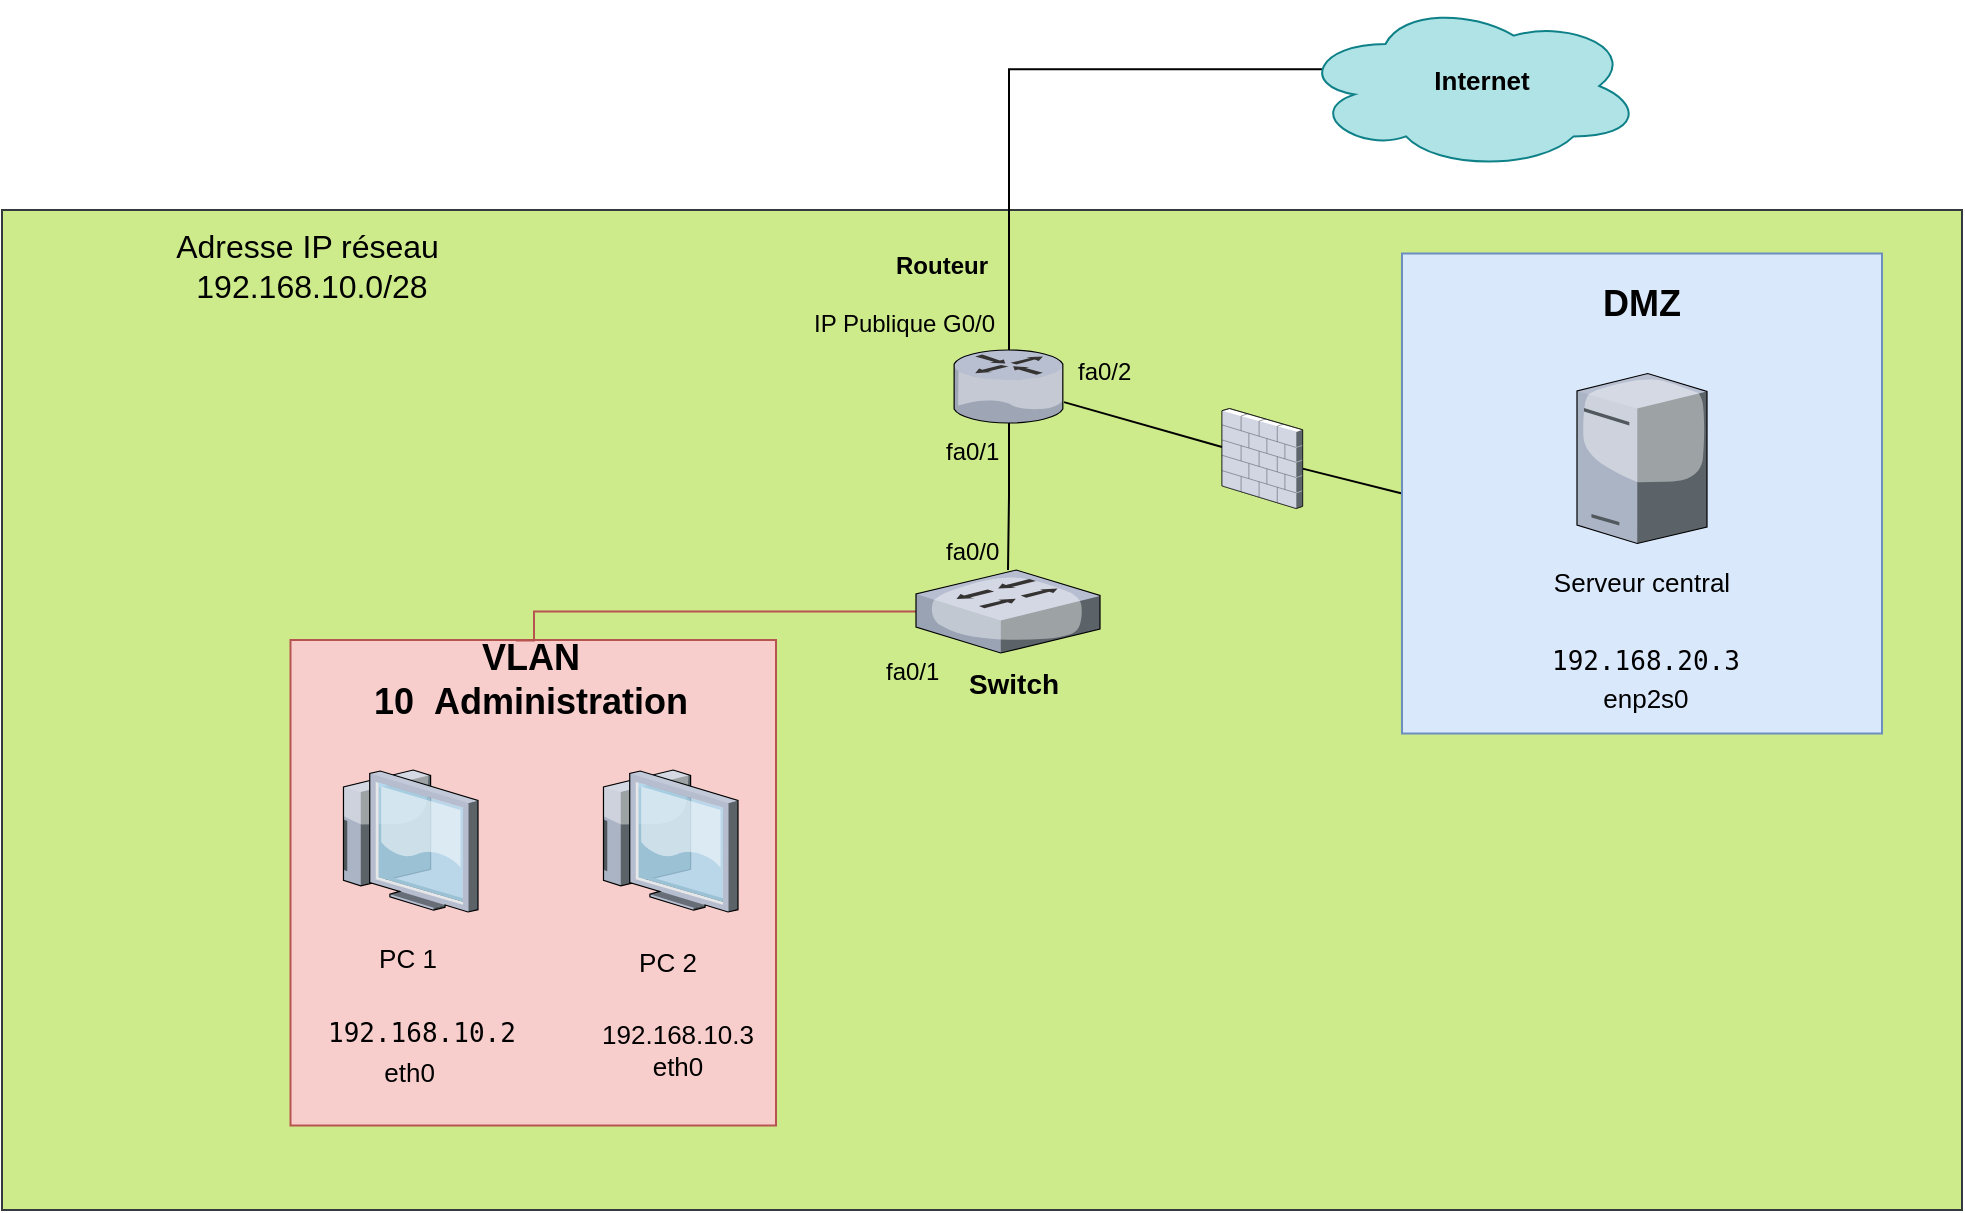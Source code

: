 <mxfile version="27.0.5">
  <diagram name="Page-1" id="jhf09ls7IOTQYogmO61J">
    <mxGraphModel dx="717" dy="1775" grid="1" gridSize="10" guides="1" tooltips="1" connect="1" arrows="1" fold="1" page="1" pageScale="1" pageWidth="827" pageHeight="1169" math="0" shadow="0">
      <root>
        <mxCell id="0" />
        <mxCell id="1" parent="0" />
        <mxCell id="uptyACYF9q1GfJ_68p10-8" value="" style="rounded=0;whiteSpace=wrap;html=1;shadow=0;strokeColor=#36393d;fillColor=#cdeb8b;" parent="1" vertex="1">
          <mxGeometry x="10" y="-20" width="980" height="500" as="geometry" />
        </mxCell>
        <mxCell id="uptyACYF9q1GfJ_68p10-11" value="" style="whiteSpace=wrap;html=1;aspect=fixed;strokeColor=#b85450;fillColor=#f8cecc;" parent="1" vertex="1">
          <mxGeometry x="154.25" y="195" width="242.75" height="242.75" as="geometry" />
        </mxCell>
        <mxCell id="yxZzJRFGtM7eDR7PXihF-28" style="edgeStyle=orthogonalEdgeStyle;rounded=0;orthogonalLoop=1;jettySize=auto;html=1;exitX=0.07;exitY=0.4;exitDx=0;exitDy=0;exitPerimeter=0;endArrow=none;startFill=0;" parent="1" source="uptyACYF9q1GfJ_68p10-2" target="uptyACYF9q1GfJ_68p10-5" edge="1">
          <mxGeometry relative="1" as="geometry" />
        </mxCell>
        <mxCell id="uptyACYF9q1GfJ_68p10-2" value="" style="ellipse;shape=cloud;whiteSpace=wrap;html=1;fillColor=#b0e3e6;strokeColor=#0e8088;" parent="1" vertex="1">
          <mxGeometry x="659" y="-124" width="171" height="84" as="geometry" />
        </mxCell>
        <mxCell id="uptyACYF9q1GfJ_68p10-4" value="Routeur" style="text;html=1;align=center;verticalAlign=middle;whiteSpace=wrap;rounded=0;fontStyle=1" parent="1" vertex="1">
          <mxGeometry x="450" y="-7" width="60" height="30" as="geometry" />
        </mxCell>
        <mxCell id="yxZzJRFGtM7eDR7PXihF-13" value="" style="edgeStyle=orthogonalEdgeStyle;rounded=0;orthogonalLoop=1;jettySize=auto;html=1;verticalAlign=bottom;endArrow=none;startFill=0;" parent="1" source="uptyACYF9q1GfJ_68p10-5" target="uptyACYF9q1GfJ_68p10-6" edge="1">
          <mxGeometry relative="1" as="geometry" />
        </mxCell>
        <mxCell id="uptyACYF9q1GfJ_68p10-5" value="" style="verticalLabelPosition=bottom;sketch=0;aspect=fixed;html=1;verticalAlign=top;strokeColor=none;align=center;outlineConnect=0;shape=mxgraph.citrix.router;" parent="1" vertex="1">
          <mxGeometry x="486" y="50" width="55" height="36.5" as="geometry" />
        </mxCell>
        <mxCell id="yxZzJRFGtM7eDR7PXihF-23" style="edgeStyle=orthogonalEdgeStyle;rounded=0;orthogonalLoop=1;jettySize=auto;html=1;fillColor=#f8cecc;strokeColor=#B85450;entryX=0.464;entryY=0.001;entryDx=0;entryDy=0;entryPerimeter=0;endArrow=none;startFill=0;" parent="1" source="uptyACYF9q1GfJ_68p10-6" target="uptyACYF9q1GfJ_68p10-11" edge="1">
          <mxGeometry relative="1" as="geometry">
            <mxPoint x="295" y="240" as="targetPoint" />
            <Array as="points">
              <mxPoint x="276" y="181" />
              <mxPoint x="276" y="195" />
            </Array>
          </mxGeometry>
        </mxCell>
        <mxCell id="uptyACYF9q1GfJ_68p10-6" value="" style="verticalLabelPosition=bottom;sketch=0;aspect=fixed;html=1;verticalAlign=top;strokeColor=none;align=center;outlineConnect=0;shape=mxgraph.citrix.switch;" parent="1" vertex="1">
          <mxGeometry x="467" y="160" width="92" height="41.5" as="geometry" />
        </mxCell>
        <mxCell id="uptyACYF9q1GfJ_68p10-7" value="&lt;font&gt;Internet&lt;/font&gt;" style="text;html=1;align=center;verticalAlign=middle;whiteSpace=wrap;rounded=0;fontSize=13;fontStyle=1" parent="1" vertex="1">
          <mxGeometry x="720" y="-100" width="60" height="30" as="geometry" />
        </mxCell>
        <mxCell id="4uVbBjbMs5XL2IGZlxIM-5" style="edgeStyle=none;curved=1;rounded=0;orthogonalLoop=1;jettySize=auto;html=1;exitX=0;exitY=0.5;exitDx=0;exitDy=0;fontSize=12;startSize=8;endSize=8;endArrow=none;startFill=0;" edge="1" parent="1" source="yxZzJRFGtM7eDR7PXihF-3" target="4uVbBjbMs5XL2IGZlxIM-2">
          <mxGeometry relative="1" as="geometry" />
        </mxCell>
        <mxCell id="yxZzJRFGtM7eDR7PXihF-3" value="" style="whiteSpace=wrap;html=1;aspect=fixed;fillColor=#dae8fc;strokeColor=#6c8ebf;" parent="1" vertex="1">
          <mxGeometry x="710" y="1.75" width="240" height="240" as="geometry" />
        </mxCell>
        <mxCell id="yxZzJRFGtM7eDR7PXihF-4" value="&lt;font style=&quot;font-size: 18px;&quot;&gt;VLAN 10&amp;nbsp;&amp;nbsp;&lt;/font&gt;&lt;span style=&quot;font-size: 18px; background-color: transparent; color: light-dark(rgb(0, 0, 0), rgb(255, 255, 255));&quot;&gt;Administration&lt;/span&gt;" style="text;strokeColor=none;align=center;fillColor=none;html=1;verticalAlign=middle;whiteSpace=wrap;rounded=0;fontStyle=1" parent="1" vertex="1">
          <mxGeometry x="168" y="200" width="212.5" height="30" as="geometry" />
        </mxCell>
        <mxCell id="yxZzJRFGtM7eDR7PXihF-5" value="&lt;span style=&quot;font-size: 18px; background-color: transparent; color: light-dark(rgb(0, 0, 0), rgb(255, 255, 255));&quot;&gt;DMZ&lt;/span&gt;" style="text;strokeColor=none;align=center;fillColor=none;html=1;verticalAlign=middle;whiteSpace=wrap;rounded=0;fontStyle=1" parent="1" vertex="1">
          <mxGeometry x="740" y="11.75" width="180" height="30" as="geometry" />
        </mxCell>
        <mxCell id="yxZzJRFGtM7eDR7PXihF-10" value="" style="verticalLabelPosition=bottom;sketch=0;aspect=fixed;html=1;verticalAlign=top;strokeColor=none;align=center;outlineConnect=0;shape=mxgraph.citrix.tower_server;" parent="1" vertex="1">
          <mxGeometry x="797.5" y="61.75" width="65" height="85" as="geometry" />
        </mxCell>
        <mxCell id="yxZzJRFGtM7eDR7PXihF-16" value="" style="verticalLabelPosition=bottom;sketch=0;aspect=fixed;html=1;verticalAlign=top;strokeColor=none;align=center;outlineConnect=0;shape=mxgraph.citrix.thin_client;" parent="1" vertex="1">
          <mxGeometry x="177" y="260" width="71" height="71" as="geometry" />
        </mxCell>
        <mxCell id="83VA1FHLOg1mapcQ4TMc-15" value="&lt;table&gt;&lt;tbody&gt;&lt;tr&gt;&lt;td data-col-size=&quot;sm&quot; data-end=&quot;1533&quot; data-start=&quot;1508&quot;&gt;&lt;/td&gt;&lt;/tr&gt;&lt;/tbody&gt;&lt;/table&gt;&lt;table&gt;&lt;tbody&gt;&lt;tr&gt;&lt;td data-col-size=&quot;sm&quot; data-end=&quot;1556&quot; data-start=&quot;1533&quot;&gt;&lt;code data-end=&quot;1549&quot; data-start=&quot;1535&quot;&gt;&lt;font&gt;192.168.10.2&lt;/font&gt;&lt;/code&gt;&lt;/td&gt;&lt;/tr&gt;&lt;/tbody&gt;&lt;/table&gt;&amp;nbsp;&lt;span style=&quot;font-size: 14px;&quot;&gt;&amp;nbsp;&amp;nbsp;&lt;/span&gt;&lt;span style=&quot;font-size: 14px; white-space: pre;&quot;&gt;&#x9;&lt;/span&gt;&lt;span style=&quot;color: light-dark(rgb(0, 0, 0), rgb(255, 255, 255)); background-color: transparent;&quot;&gt;&lt;font&gt;eth0&lt;/font&gt;&lt;/span&gt;" style="text;whiteSpace=wrap;html=1;fontSize=13;" parent="1" vertex="1">
          <mxGeometry x="168" y="367.5" width="120" height="50" as="geometry" />
        </mxCell>
        <mxCell id="83VA1FHLOg1mapcQ4TMc-18" value="&lt;table&gt;&lt;tbody&gt;&lt;tr&gt;&lt;td data-col-size=&quot;sm&quot; data-end=&quot;1827&quot; data-start=&quot;1799&quot;&gt;&lt;/td&gt;&lt;/tr&gt;&lt;/tbody&gt;&lt;/table&gt;&lt;table&gt;&lt;tbody&gt;&lt;tr&gt;&lt;td style=&quot;text-align: center;&quot; data-end=&quot;1847&quot; data-start=&quot;1827&quot; data-col-size=&quot;sm&quot;&gt;&lt;code data-end=&quot;1843&quot; data-start=&quot;1829&quot;&gt;192.168.20.3&lt;/code&gt;&lt;/td&gt;&lt;/tr&gt;&lt;/tbody&gt;&lt;/table&gt;&lt;div style=&quot;text-align: center;&quot;&gt;&lt;span style=&quot;background-color: transparent; color: light-dark(rgb(0, 0, 0), rgb(255, 255, 255));&quot;&gt;enp2s0&lt;/span&gt;&lt;/div&gt;" style="text;whiteSpace=wrap;html=1;fontSize=13;" parent="1" vertex="1">
          <mxGeometry x="780" y="181.75" width="100" height="50" as="geometry" />
        </mxCell>
        <mxCell id="83VA1FHLOg1mapcQ4TMc-19" value="IP Publique G0/0" style="text;whiteSpace=wrap;html=1;" parent="1" vertex="1">
          <mxGeometry x="414" y="23" width="100" height="40" as="geometry" />
        </mxCell>
        <mxCell id="83VA1FHLOg1mapcQ4TMc-20" value="fa0/1" style="text;whiteSpace=wrap;html=1;" parent="1" vertex="1">
          <mxGeometry x="480" y="86.5" width="50" height="40" as="geometry" />
        </mxCell>
        <mxCell id="83VA1FHLOg1mapcQ4TMc-22" value="" style="verticalLabelPosition=bottom;sketch=0;aspect=fixed;html=1;verticalAlign=top;strokeColor=none;align=center;outlineConnect=0;shape=mxgraph.citrix.thin_client;" parent="1" vertex="1">
          <mxGeometry x="307" y="260" width="71" height="71" as="geometry" />
        </mxCell>
        <mxCell id="83VA1FHLOg1mapcQ4TMc-23" value="192.168.10.3&lt;div&gt;eth0&lt;/div&gt;" style="text;strokeColor=none;fillColor=none;html=1;align=center;verticalAlign=middle;whiteSpace=wrap;rounded=0;fontSize=13;" parent="1" vertex="1">
          <mxGeometry x="318" y="384.5" width="60" height="30" as="geometry" />
        </mxCell>
        <mxCell id="83VA1FHLOg1mapcQ4TMc-29" value="Switch" style="text;html=1;align=center;verticalAlign=middle;whiteSpace=wrap;rounded=0;fontSize=14;fontStyle=1" parent="1" vertex="1">
          <mxGeometry x="486" y="202" width="60" height="30" as="geometry" />
        </mxCell>
        <mxCell id="83VA1FHLOg1mapcQ4TMc-30" value="fa0/0" style="text;whiteSpace=wrap;html=1;" parent="1" vertex="1">
          <mxGeometry x="480" y="137" width="50" height="40" as="geometry" />
        </mxCell>
        <mxCell id="83VA1FHLOg1mapcQ4TMc-31" value="fa0/1" style="text;whiteSpace=wrap;html=1;" parent="1" vertex="1">
          <mxGeometry x="450" y="197" width="50" height="40" as="geometry" />
        </mxCell>
        <mxCell id="83VA1FHLOg1mapcQ4TMc-33" value="Serveur central" style="text;whiteSpace=wrap;html=1;align=center;fontSize=13;" parent="1" vertex="1">
          <mxGeometry x="780" y="151.75" width="100" height="40" as="geometry" />
        </mxCell>
        <mxCell id="83VA1FHLOg1mapcQ4TMc-34" value="PC 1" style="text;whiteSpace=wrap;html=1;align=center;fontSize=13;" parent="1" vertex="1">
          <mxGeometry x="162.5" y="340" width="100" height="40" as="geometry" />
        </mxCell>
        <mxCell id="83VA1FHLOg1mapcQ4TMc-35" value="PC 2" style="text;whiteSpace=wrap;html=1;align=center;fontSize=13;" parent="1" vertex="1">
          <mxGeometry x="292.5" y="341.5" width="100" height="40" as="geometry" />
        </mxCell>
        <mxCell id="4uVbBjbMs5XL2IGZlxIM-1" value="Adresse IP réseau&amp;nbsp;&lt;div&gt;192.168.10.0/28&lt;/div&gt;" style="text;strokeColor=none;fillColor=none;html=1;align=center;verticalAlign=middle;whiteSpace=wrap;rounded=0;fontSize=16;" vertex="1" parent="1">
          <mxGeometry x="30" y="-7" width="270" height="30" as="geometry" />
        </mxCell>
        <mxCell id="4uVbBjbMs5XL2IGZlxIM-6" style="edgeStyle=none;curved=1;rounded=0;orthogonalLoop=1;jettySize=auto;html=1;fontSize=12;startSize=8;endSize=8;endArrow=none;startFill=0;" edge="1" parent="1" source="4uVbBjbMs5XL2IGZlxIM-2" target="uptyACYF9q1GfJ_68p10-5">
          <mxGeometry relative="1" as="geometry" />
        </mxCell>
        <mxCell id="4uVbBjbMs5XL2IGZlxIM-2" value="" style="verticalLabelPosition=bottom;sketch=0;aspect=fixed;html=1;verticalAlign=top;strokeColor=none;align=center;outlineConnect=0;shape=mxgraph.citrix.firewall;" vertex="1" parent="1">
          <mxGeometry x="620" y="79.25" width="40.32" height="50" as="geometry" />
        </mxCell>
        <mxCell id="4uVbBjbMs5XL2IGZlxIM-7" value="fa0/2" style="text;whiteSpace=wrap;html=1;" vertex="1" parent="1">
          <mxGeometry x="546" y="46.5" width="50" height="40" as="geometry" />
        </mxCell>
      </root>
    </mxGraphModel>
  </diagram>
</mxfile>
